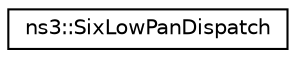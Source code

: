 digraph "Graphical Class Hierarchy"
{
 // LATEX_PDF_SIZE
  edge [fontname="Helvetica",fontsize="10",labelfontname="Helvetica",labelfontsize="10"];
  node [fontname="Helvetica",fontsize="10",shape=record];
  rankdir="LR";
  Node0 [label="ns3::SixLowPanDispatch",height=0.2,width=0.4,color="black", fillcolor="white", style="filled",URL="$classns3_1_1_six_low_pan_dispatch.html",tooltip="Dispatch header helper."];
}
